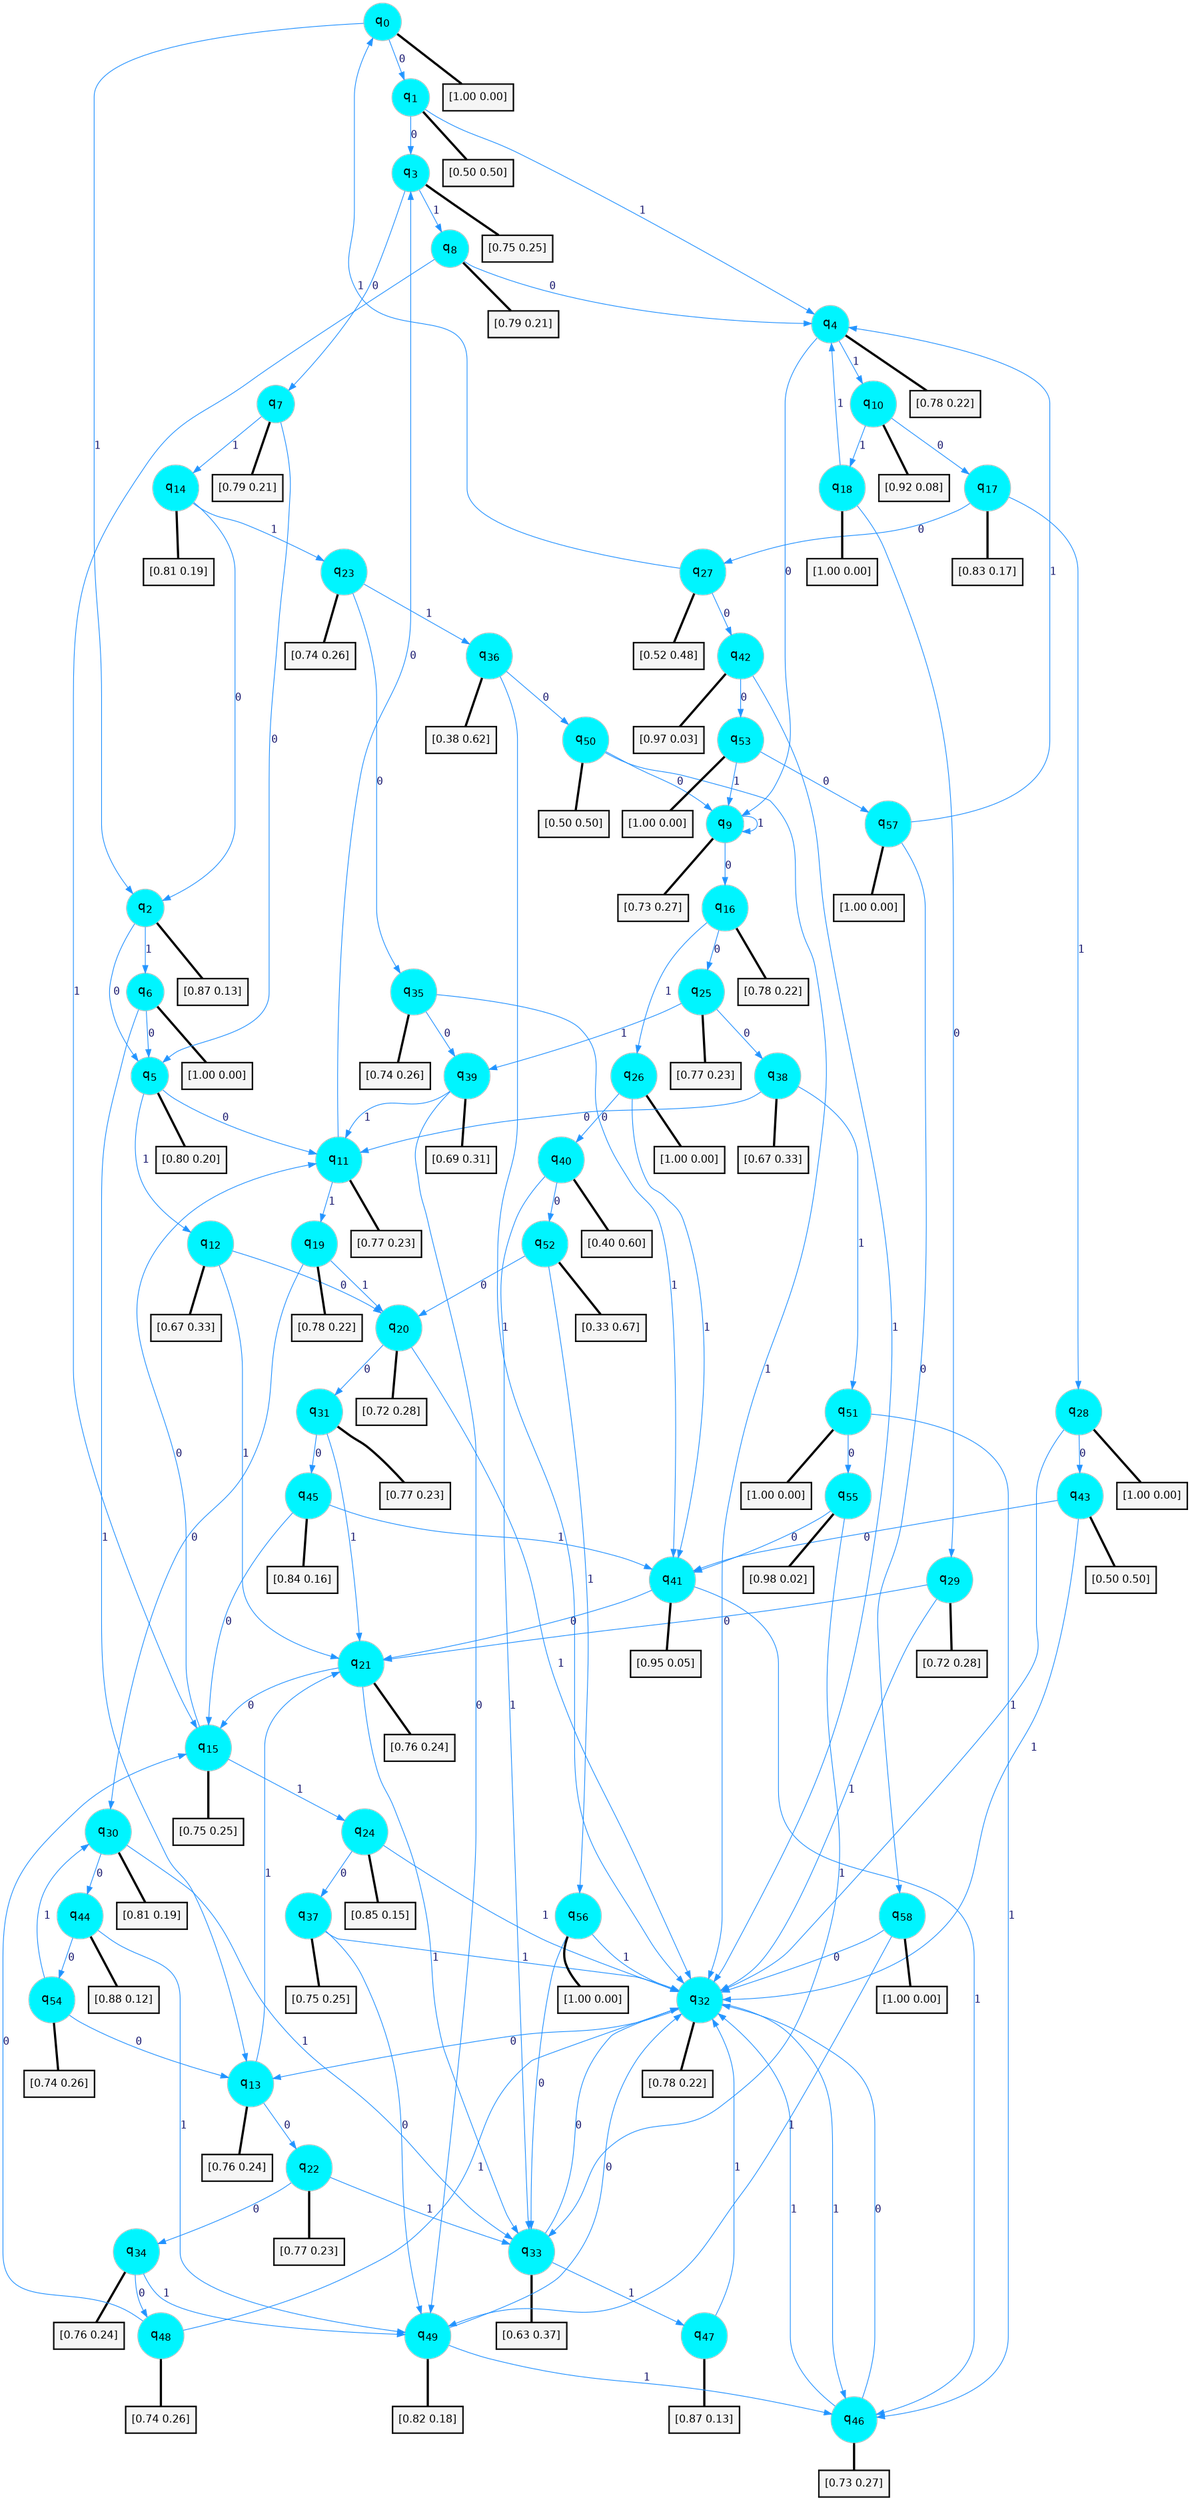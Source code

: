 digraph G {
graph [
bgcolor=transparent, dpi=300, rankdir=TD, size="40,25"];
node [
color=gray, fillcolor=turquoise1, fontcolor=black, fontname=Helvetica, fontsize=16, fontweight=bold, shape=circle, style=filled];
edge [
arrowsize=1, color=dodgerblue1, fontcolor=midnightblue, fontname=courier, fontweight=bold, penwidth=1, style=solid, weight=20];
0[label=<q<SUB>0</SUB>>];
1[label=<q<SUB>1</SUB>>];
2[label=<q<SUB>2</SUB>>];
3[label=<q<SUB>3</SUB>>];
4[label=<q<SUB>4</SUB>>];
5[label=<q<SUB>5</SUB>>];
6[label=<q<SUB>6</SUB>>];
7[label=<q<SUB>7</SUB>>];
8[label=<q<SUB>8</SUB>>];
9[label=<q<SUB>9</SUB>>];
10[label=<q<SUB>10</SUB>>];
11[label=<q<SUB>11</SUB>>];
12[label=<q<SUB>12</SUB>>];
13[label=<q<SUB>13</SUB>>];
14[label=<q<SUB>14</SUB>>];
15[label=<q<SUB>15</SUB>>];
16[label=<q<SUB>16</SUB>>];
17[label=<q<SUB>17</SUB>>];
18[label=<q<SUB>18</SUB>>];
19[label=<q<SUB>19</SUB>>];
20[label=<q<SUB>20</SUB>>];
21[label=<q<SUB>21</SUB>>];
22[label=<q<SUB>22</SUB>>];
23[label=<q<SUB>23</SUB>>];
24[label=<q<SUB>24</SUB>>];
25[label=<q<SUB>25</SUB>>];
26[label=<q<SUB>26</SUB>>];
27[label=<q<SUB>27</SUB>>];
28[label=<q<SUB>28</SUB>>];
29[label=<q<SUB>29</SUB>>];
30[label=<q<SUB>30</SUB>>];
31[label=<q<SUB>31</SUB>>];
32[label=<q<SUB>32</SUB>>];
33[label=<q<SUB>33</SUB>>];
34[label=<q<SUB>34</SUB>>];
35[label=<q<SUB>35</SUB>>];
36[label=<q<SUB>36</SUB>>];
37[label=<q<SUB>37</SUB>>];
38[label=<q<SUB>38</SUB>>];
39[label=<q<SUB>39</SUB>>];
40[label=<q<SUB>40</SUB>>];
41[label=<q<SUB>41</SUB>>];
42[label=<q<SUB>42</SUB>>];
43[label=<q<SUB>43</SUB>>];
44[label=<q<SUB>44</SUB>>];
45[label=<q<SUB>45</SUB>>];
46[label=<q<SUB>46</SUB>>];
47[label=<q<SUB>47</SUB>>];
48[label=<q<SUB>48</SUB>>];
49[label=<q<SUB>49</SUB>>];
50[label=<q<SUB>50</SUB>>];
51[label=<q<SUB>51</SUB>>];
52[label=<q<SUB>52</SUB>>];
53[label=<q<SUB>53</SUB>>];
54[label=<q<SUB>54</SUB>>];
55[label=<q<SUB>55</SUB>>];
56[label=<q<SUB>56</SUB>>];
57[label=<q<SUB>57</SUB>>];
58[label=<q<SUB>58</SUB>>];
59[label="[1.00 0.00]", shape=box,fontcolor=black, fontname=Helvetica, fontsize=14, penwidth=2, fillcolor=whitesmoke,color=black];
60[label="[0.50 0.50]", shape=box,fontcolor=black, fontname=Helvetica, fontsize=14, penwidth=2, fillcolor=whitesmoke,color=black];
61[label="[0.87 0.13]", shape=box,fontcolor=black, fontname=Helvetica, fontsize=14, penwidth=2, fillcolor=whitesmoke,color=black];
62[label="[0.75 0.25]", shape=box,fontcolor=black, fontname=Helvetica, fontsize=14, penwidth=2, fillcolor=whitesmoke,color=black];
63[label="[0.78 0.22]", shape=box,fontcolor=black, fontname=Helvetica, fontsize=14, penwidth=2, fillcolor=whitesmoke,color=black];
64[label="[0.80 0.20]", shape=box,fontcolor=black, fontname=Helvetica, fontsize=14, penwidth=2, fillcolor=whitesmoke,color=black];
65[label="[1.00 0.00]", shape=box,fontcolor=black, fontname=Helvetica, fontsize=14, penwidth=2, fillcolor=whitesmoke,color=black];
66[label="[0.79 0.21]", shape=box,fontcolor=black, fontname=Helvetica, fontsize=14, penwidth=2, fillcolor=whitesmoke,color=black];
67[label="[0.79 0.21]", shape=box,fontcolor=black, fontname=Helvetica, fontsize=14, penwidth=2, fillcolor=whitesmoke,color=black];
68[label="[0.73 0.27]", shape=box,fontcolor=black, fontname=Helvetica, fontsize=14, penwidth=2, fillcolor=whitesmoke,color=black];
69[label="[0.92 0.08]", shape=box,fontcolor=black, fontname=Helvetica, fontsize=14, penwidth=2, fillcolor=whitesmoke,color=black];
70[label="[0.77 0.23]", shape=box,fontcolor=black, fontname=Helvetica, fontsize=14, penwidth=2, fillcolor=whitesmoke,color=black];
71[label="[0.67 0.33]", shape=box,fontcolor=black, fontname=Helvetica, fontsize=14, penwidth=2, fillcolor=whitesmoke,color=black];
72[label="[0.76 0.24]", shape=box,fontcolor=black, fontname=Helvetica, fontsize=14, penwidth=2, fillcolor=whitesmoke,color=black];
73[label="[0.81 0.19]", shape=box,fontcolor=black, fontname=Helvetica, fontsize=14, penwidth=2, fillcolor=whitesmoke,color=black];
74[label="[0.75 0.25]", shape=box,fontcolor=black, fontname=Helvetica, fontsize=14, penwidth=2, fillcolor=whitesmoke,color=black];
75[label="[0.78 0.22]", shape=box,fontcolor=black, fontname=Helvetica, fontsize=14, penwidth=2, fillcolor=whitesmoke,color=black];
76[label="[0.83 0.17]", shape=box,fontcolor=black, fontname=Helvetica, fontsize=14, penwidth=2, fillcolor=whitesmoke,color=black];
77[label="[1.00 0.00]", shape=box,fontcolor=black, fontname=Helvetica, fontsize=14, penwidth=2, fillcolor=whitesmoke,color=black];
78[label="[0.78 0.22]", shape=box,fontcolor=black, fontname=Helvetica, fontsize=14, penwidth=2, fillcolor=whitesmoke,color=black];
79[label="[0.72 0.28]", shape=box,fontcolor=black, fontname=Helvetica, fontsize=14, penwidth=2, fillcolor=whitesmoke,color=black];
80[label="[0.76 0.24]", shape=box,fontcolor=black, fontname=Helvetica, fontsize=14, penwidth=2, fillcolor=whitesmoke,color=black];
81[label="[0.77 0.23]", shape=box,fontcolor=black, fontname=Helvetica, fontsize=14, penwidth=2, fillcolor=whitesmoke,color=black];
82[label="[0.74 0.26]", shape=box,fontcolor=black, fontname=Helvetica, fontsize=14, penwidth=2, fillcolor=whitesmoke,color=black];
83[label="[0.85 0.15]", shape=box,fontcolor=black, fontname=Helvetica, fontsize=14, penwidth=2, fillcolor=whitesmoke,color=black];
84[label="[0.77 0.23]", shape=box,fontcolor=black, fontname=Helvetica, fontsize=14, penwidth=2, fillcolor=whitesmoke,color=black];
85[label="[1.00 0.00]", shape=box,fontcolor=black, fontname=Helvetica, fontsize=14, penwidth=2, fillcolor=whitesmoke,color=black];
86[label="[0.52 0.48]", shape=box,fontcolor=black, fontname=Helvetica, fontsize=14, penwidth=2, fillcolor=whitesmoke,color=black];
87[label="[1.00 0.00]", shape=box,fontcolor=black, fontname=Helvetica, fontsize=14, penwidth=2, fillcolor=whitesmoke,color=black];
88[label="[0.72 0.28]", shape=box,fontcolor=black, fontname=Helvetica, fontsize=14, penwidth=2, fillcolor=whitesmoke,color=black];
89[label="[0.81 0.19]", shape=box,fontcolor=black, fontname=Helvetica, fontsize=14, penwidth=2, fillcolor=whitesmoke,color=black];
90[label="[0.77 0.23]", shape=box,fontcolor=black, fontname=Helvetica, fontsize=14, penwidth=2, fillcolor=whitesmoke,color=black];
91[label="[0.78 0.22]", shape=box,fontcolor=black, fontname=Helvetica, fontsize=14, penwidth=2, fillcolor=whitesmoke,color=black];
92[label="[0.63 0.37]", shape=box,fontcolor=black, fontname=Helvetica, fontsize=14, penwidth=2, fillcolor=whitesmoke,color=black];
93[label="[0.76 0.24]", shape=box,fontcolor=black, fontname=Helvetica, fontsize=14, penwidth=2, fillcolor=whitesmoke,color=black];
94[label="[0.74 0.26]", shape=box,fontcolor=black, fontname=Helvetica, fontsize=14, penwidth=2, fillcolor=whitesmoke,color=black];
95[label="[0.38 0.62]", shape=box,fontcolor=black, fontname=Helvetica, fontsize=14, penwidth=2, fillcolor=whitesmoke,color=black];
96[label="[0.75 0.25]", shape=box,fontcolor=black, fontname=Helvetica, fontsize=14, penwidth=2, fillcolor=whitesmoke,color=black];
97[label="[0.67 0.33]", shape=box,fontcolor=black, fontname=Helvetica, fontsize=14, penwidth=2, fillcolor=whitesmoke,color=black];
98[label="[0.69 0.31]", shape=box,fontcolor=black, fontname=Helvetica, fontsize=14, penwidth=2, fillcolor=whitesmoke,color=black];
99[label="[0.40 0.60]", shape=box,fontcolor=black, fontname=Helvetica, fontsize=14, penwidth=2, fillcolor=whitesmoke,color=black];
100[label="[0.95 0.05]", shape=box,fontcolor=black, fontname=Helvetica, fontsize=14, penwidth=2, fillcolor=whitesmoke,color=black];
101[label="[0.97 0.03]", shape=box,fontcolor=black, fontname=Helvetica, fontsize=14, penwidth=2, fillcolor=whitesmoke,color=black];
102[label="[0.50 0.50]", shape=box,fontcolor=black, fontname=Helvetica, fontsize=14, penwidth=2, fillcolor=whitesmoke,color=black];
103[label="[0.88 0.12]", shape=box,fontcolor=black, fontname=Helvetica, fontsize=14, penwidth=2, fillcolor=whitesmoke,color=black];
104[label="[0.84 0.16]", shape=box,fontcolor=black, fontname=Helvetica, fontsize=14, penwidth=2, fillcolor=whitesmoke,color=black];
105[label="[0.73 0.27]", shape=box,fontcolor=black, fontname=Helvetica, fontsize=14, penwidth=2, fillcolor=whitesmoke,color=black];
106[label="[0.87 0.13]", shape=box,fontcolor=black, fontname=Helvetica, fontsize=14, penwidth=2, fillcolor=whitesmoke,color=black];
107[label="[0.74 0.26]", shape=box,fontcolor=black, fontname=Helvetica, fontsize=14, penwidth=2, fillcolor=whitesmoke,color=black];
108[label="[0.82 0.18]", shape=box,fontcolor=black, fontname=Helvetica, fontsize=14, penwidth=2, fillcolor=whitesmoke,color=black];
109[label="[0.50 0.50]", shape=box,fontcolor=black, fontname=Helvetica, fontsize=14, penwidth=2, fillcolor=whitesmoke,color=black];
110[label="[1.00 0.00]", shape=box,fontcolor=black, fontname=Helvetica, fontsize=14, penwidth=2, fillcolor=whitesmoke,color=black];
111[label="[0.33 0.67]", shape=box,fontcolor=black, fontname=Helvetica, fontsize=14, penwidth=2, fillcolor=whitesmoke,color=black];
112[label="[1.00 0.00]", shape=box,fontcolor=black, fontname=Helvetica, fontsize=14, penwidth=2, fillcolor=whitesmoke,color=black];
113[label="[0.74 0.26]", shape=box,fontcolor=black, fontname=Helvetica, fontsize=14, penwidth=2, fillcolor=whitesmoke,color=black];
114[label="[0.98 0.02]", shape=box,fontcolor=black, fontname=Helvetica, fontsize=14, penwidth=2, fillcolor=whitesmoke,color=black];
115[label="[1.00 0.00]", shape=box,fontcolor=black, fontname=Helvetica, fontsize=14, penwidth=2, fillcolor=whitesmoke,color=black];
116[label="[1.00 0.00]", shape=box,fontcolor=black, fontname=Helvetica, fontsize=14, penwidth=2, fillcolor=whitesmoke,color=black];
117[label="[1.00 0.00]", shape=box,fontcolor=black, fontname=Helvetica, fontsize=14, penwidth=2, fillcolor=whitesmoke,color=black];
0->1 [label=0];
0->2 [label=1];
0->59 [arrowhead=none, penwidth=3,color=black];
1->3 [label=0];
1->4 [label=1];
1->60 [arrowhead=none, penwidth=3,color=black];
2->5 [label=0];
2->6 [label=1];
2->61 [arrowhead=none, penwidth=3,color=black];
3->7 [label=0];
3->8 [label=1];
3->62 [arrowhead=none, penwidth=3,color=black];
4->9 [label=0];
4->10 [label=1];
4->63 [arrowhead=none, penwidth=3,color=black];
5->11 [label=0];
5->12 [label=1];
5->64 [arrowhead=none, penwidth=3,color=black];
6->5 [label=0];
6->13 [label=1];
6->65 [arrowhead=none, penwidth=3,color=black];
7->5 [label=0];
7->14 [label=1];
7->66 [arrowhead=none, penwidth=3,color=black];
8->4 [label=0];
8->15 [label=1];
8->67 [arrowhead=none, penwidth=3,color=black];
9->16 [label=0];
9->9 [label=1];
9->68 [arrowhead=none, penwidth=3,color=black];
10->17 [label=0];
10->18 [label=1];
10->69 [arrowhead=none, penwidth=3,color=black];
11->3 [label=0];
11->19 [label=1];
11->70 [arrowhead=none, penwidth=3,color=black];
12->20 [label=0];
12->21 [label=1];
12->71 [arrowhead=none, penwidth=3,color=black];
13->22 [label=0];
13->21 [label=1];
13->72 [arrowhead=none, penwidth=3,color=black];
14->2 [label=0];
14->23 [label=1];
14->73 [arrowhead=none, penwidth=3,color=black];
15->11 [label=0];
15->24 [label=1];
15->74 [arrowhead=none, penwidth=3,color=black];
16->25 [label=0];
16->26 [label=1];
16->75 [arrowhead=none, penwidth=3,color=black];
17->27 [label=0];
17->28 [label=1];
17->76 [arrowhead=none, penwidth=3,color=black];
18->29 [label=0];
18->4 [label=1];
18->77 [arrowhead=none, penwidth=3,color=black];
19->30 [label=0];
19->20 [label=1];
19->78 [arrowhead=none, penwidth=3,color=black];
20->31 [label=0];
20->32 [label=1];
20->79 [arrowhead=none, penwidth=3,color=black];
21->15 [label=0];
21->33 [label=1];
21->80 [arrowhead=none, penwidth=3,color=black];
22->34 [label=0];
22->33 [label=1];
22->81 [arrowhead=none, penwidth=3,color=black];
23->35 [label=0];
23->36 [label=1];
23->82 [arrowhead=none, penwidth=3,color=black];
24->37 [label=0];
24->32 [label=1];
24->83 [arrowhead=none, penwidth=3,color=black];
25->38 [label=0];
25->39 [label=1];
25->84 [arrowhead=none, penwidth=3,color=black];
26->40 [label=0];
26->41 [label=1];
26->85 [arrowhead=none, penwidth=3,color=black];
27->42 [label=0];
27->0 [label=1];
27->86 [arrowhead=none, penwidth=3,color=black];
28->43 [label=0];
28->32 [label=1];
28->87 [arrowhead=none, penwidth=3,color=black];
29->21 [label=0];
29->32 [label=1];
29->88 [arrowhead=none, penwidth=3,color=black];
30->44 [label=0];
30->33 [label=1];
30->89 [arrowhead=none, penwidth=3,color=black];
31->45 [label=0];
31->21 [label=1];
31->90 [arrowhead=none, penwidth=3,color=black];
32->13 [label=0];
32->46 [label=1];
32->91 [arrowhead=none, penwidth=3,color=black];
33->32 [label=0];
33->47 [label=1];
33->92 [arrowhead=none, penwidth=3,color=black];
34->48 [label=0];
34->49 [label=1];
34->93 [arrowhead=none, penwidth=3,color=black];
35->39 [label=0];
35->41 [label=1];
35->94 [arrowhead=none, penwidth=3,color=black];
36->50 [label=0];
36->32 [label=1];
36->95 [arrowhead=none, penwidth=3,color=black];
37->49 [label=0];
37->32 [label=1];
37->96 [arrowhead=none, penwidth=3,color=black];
38->11 [label=0];
38->51 [label=1];
38->97 [arrowhead=none, penwidth=3,color=black];
39->49 [label=0];
39->11 [label=1];
39->98 [arrowhead=none, penwidth=3,color=black];
40->52 [label=0];
40->33 [label=1];
40->99 [arrowhead=none, penwidth=3,color=black];
41->21 [label=0];
41->46 [label=1];
41->100 [arrowhead=none, penwidth=3,color=black];
42->53 [label=0];
42->32 [label=1];
42->101 [arrowhead=none, penwidth=3,color=black];
43->41 [label=0];
43->32 [label=1];
43->102 [arrowhead=none, penwidth=3,color=black];
44->54 [label=0];
44->49 [label=1];
44->103 [arrowhead=none, penwidth=3,color=black];
45->15 [label=0];
45->41 [label=1];
45->104 [arrowhead=none, penwidth=3,color=black];
46->32 [label=0];
46->32 [label=1];
46->105 [arrowhead=none, penwidth=3,color=black];
47->32 [label=1];
47->106 [arrowhead=none, penwidth=3,color=black];
48->15 [label=0];
48->32 [label=1];
48->107 [arrowhead=none, penwidth=3,color=black];
49->32 [label=0];
49->46 [label=1];
49->108 [arrowhead=none, penwidth=3,color=black];
50->9 [label=0];
50->32 [label=1];
50->109 [arrowhead=none, penwidth=3,color=black];
51->55 [label=0];
51->46 [label=1];
51->110 [arrowhead=none, penwidth=3,color=black];
52->20 [label=0];
52->56 [label=1];
52->111 [arrowhead=none, penwidth=3,color=black];
53->57 [label=0];
53->9 [label=1];
53->112 [arrowhead=none, penwidth=3,color=black];
54->13 [label=0];
54->30 [label=1];
54->113 [arrowhead=none, penwidth=3,color=black];
55->41 [label=0];
55->33 [label=1];
55->114 [arrowhead=none, penwidth=3,color=black];
56->33 [label=0];
56->32 [label=1];
56->115 [arrowhead=none, penwidth=3,color=black];
57->58 [label=0];
57->4 [label=1];
57->116 [arrowhead=none, penwidth=3,color=black];
58->32 [label=0];
58->49 [label=1];
58->117 [arrowhead=none, penwidth=3,color=black];
}
